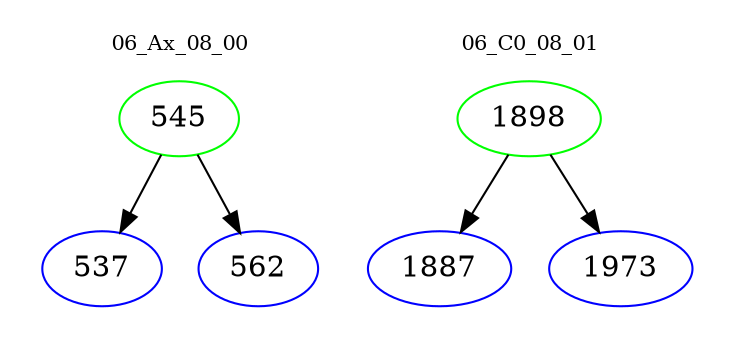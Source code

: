 digraph{
subgraph cluster_0 {
color = white
label = "06_Ax_08_00";
fontsize=10;
T0_545 [label="545", color="green"]
T0_545 -> T0_537 [color="black"]
T0_537 [label="537", color="blue"]
T0_545 -> T0_562 [color="black"]
T0_562 [label="562", color="blue"]
}
subgraph cluster_1 {
color = white
label = "06_C0_08_01";
fontsize=10;
T1_1898 [label="1898", color="green"]
T1_1898 -> T1_1887 [color="black"]
T1_1887 [label="1887", color="blue"]
T1_1898 -> T1_1973 [color="black"]
T1_1973 [label="1973", color="blue"]
}
}
